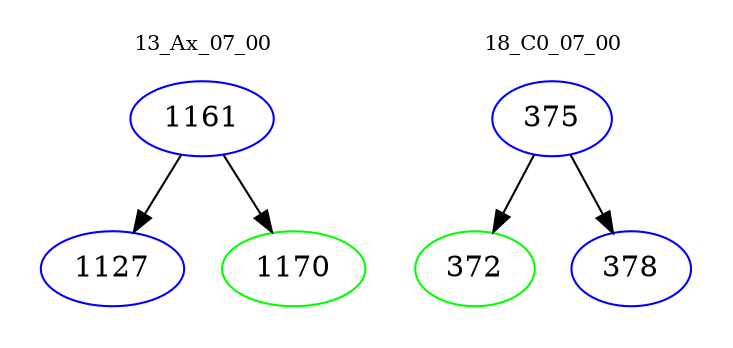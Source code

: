 digraph{
subgraph cluster_0 {
color = white
label = "13_Ax_07_00";
fontsize=10;
T0_1161 [label="1161", color="blue"]
T0_1161 -> T0_1127 [color="black"]
T0_1127 [label="1127", color="blue"]
T0_1161 -> T0_1170 [color="black"]
T0_1170 [label="1170", color="green"]
}
subgraph cluster_1 {
color = white
label = "18_C0_07_00";
fontsize=10;
T1_375 [label="375", color="blue"]
T1_375 -> T1_372 [color="black"]
T1_372 [label="372", color="green"]
T1_375 -> T1_378 [color="black"]
T1_378 [label="378", color="blue"]
}
}
